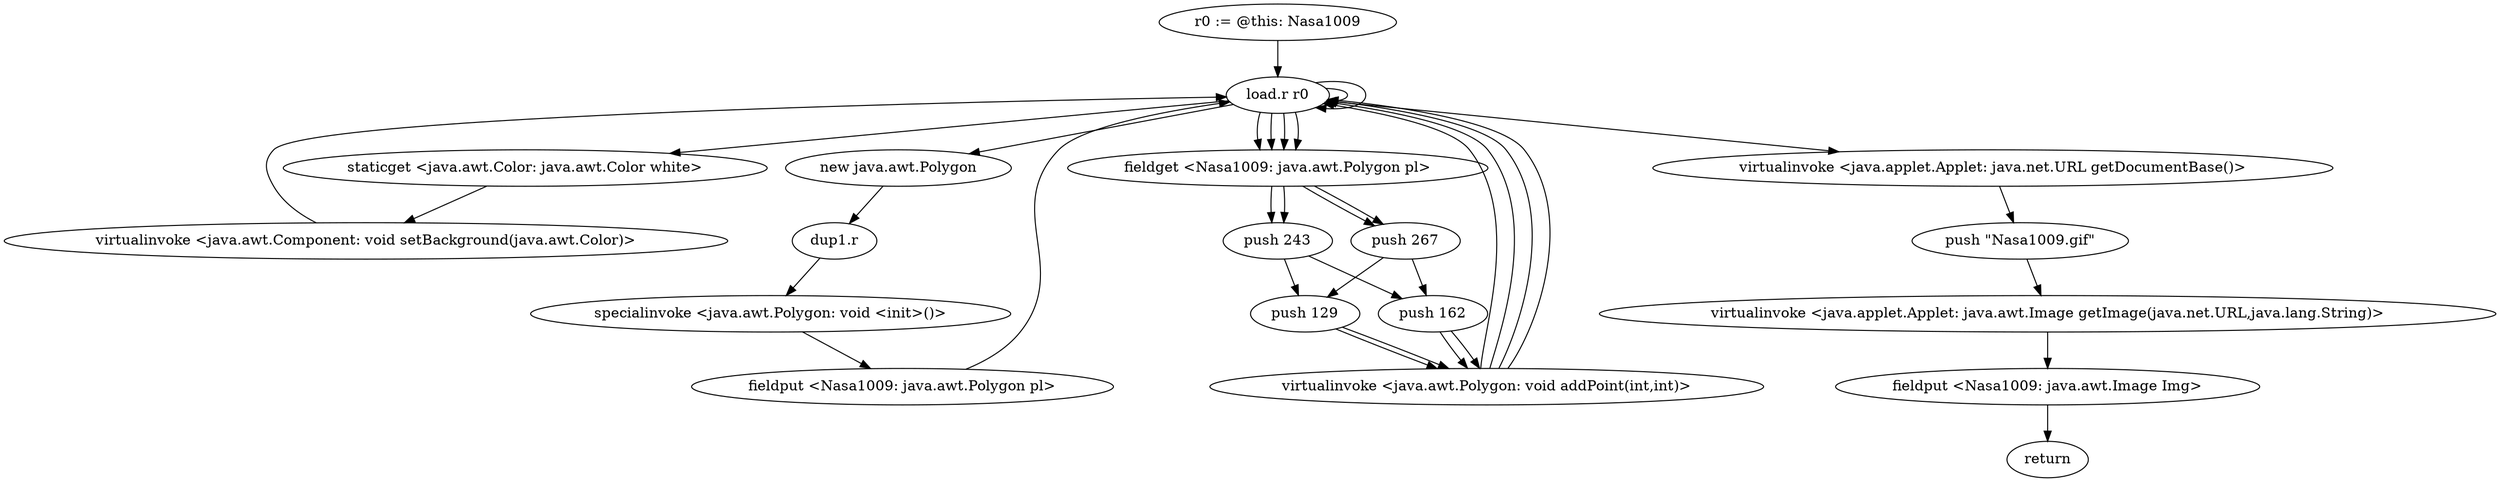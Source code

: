 digraph "" {
    "r0 := @this: Nasa1009"
    "load.r r0"
    "r0 := @this: Nasa1009"->"load.r r0";
    "staticget <java.awt.Color: java.awt.Color white>"
    "load.r r0"->"staticget <java.awt.Color: java.awt.Color white>";
    "virtualinvoke <java.awt.Component: void setBackground(java.awt.Color)>"
    "staticget <java.awt.Color: java.awt.Color white>"->"virtualinvoke <java.awt.Component: void setBackground(java.awt.Color)>";
    "virtualinvoke <java.awt.Component: void setBackground(java.awt.Color)>"->"load.r r0";
    "new java.awt.Polygon"
    "load.r r0"->"new java.awt.Polygon";
    "dup1.r"
    "new java.awt.Polygon"->"dup1.r";
    "specialinvoke <java.awt.Polygon: void <init>()>"
    "dup1.r"->"specialinvoke <java.awt.Polygon: void <init>()>";
    "fieldput <Nasa1009: java.awt.Polygon pl>"
    "specialinvoke <java.awt.Polygon: void <init>()>"->"fieldput <Nasa1009: java.awt.Polygon pl>";
    "fieldput <Nasa1009: java.awt.Polygon pl>"->"load.r r0";
    "fieldget <Nasa1009: java.awt.Polygon pl>"
    "load.r r0"->"fieldget <Nasa1009: java.awt.Polygon pl>";
    "push 243"
    "fieldget <Nasa1009: java.awt.Polygon pl>"->"push 243";
    "push 129"
    "push 243"->"push 129";
    "virtualinvoke <java.awt.Polygon: void addPoint(int,int)>"
    "push 129"->"virtualinvoke <java.awt.Polygon: void addPoint(int,int)>";
    "virtualinvoke <java.awt.Polygon: void addPoint(int,int)>"->"load.r r0";
    "load.r r0"->"fieldget <Nasa1009: java.awt.Polygon pl>";
    "push 267"
    "fieldget <Nasa1009: java.awt.Polygon pl>"->"push 267";
    "push 267"->"push 129";
    "push 129"->"virtualinvoke <java.awt.Polygon: void addPoint(int,int)>";
    "virtualinvoke <java.awt.Polygon: void addPoint(int,int)>"->"load.r r0";
    "load.r r0"->"fieldget <Nasa1009: java.awt.Polygon pl>";
    "fieldget <Nasa1009: java.awt.Polygon pl>"->"push 267";
    "push 162"
    "push 267"->"push 162";
    "push 162"->"virtualinvoke <java.awt.Polygon: void addPoint(int,int)>";
    "virtualinvoke <java.awt.Polygon: void addPoint(int,int)>"->"load.r r0";
    "load.r r0"->"fieldget <Nasa1009: java.awt.Polygon pl>";
    "fieldget <Nasa1009: java.awt.Polygon pl>"->"push 243";
    "push 243"->"push 162";
    "push 162"->"virtualinvoke <java.awt.Polygon: void addPoint(int,int)>";
    "virtualinvoke <java.awt.Polygon: void addPoint(int,int)>"->"load.r r0";
    "load.r r0"->"load.r r0";
    "load.r r0"->"load.r r0";
    "virtualinvoke <java.applet.Applet: java.net.URL getDocumentBase()>"
    "load.r r0"->"virtualinvoke <java.applet.Applet: java.net.URL getDocumentBase()>";
    "push \"Nasa1009.gif\""
    "virtualinvoke <java.applet.Applet: java.net.URL getDocumentBase()>"->"push \"Nasa1009.gif\"";
    "virtualinvoke <java.applet.Applet: java.awt.Image getImage(java.net.URL,java.lang.String)>"
    "push \"Nasa1009.gif\""->"virtualinvoke <java.applet.Applet: java.awt.Image getImage(java.net.URL,java.lang.String)>";
    "fieldput <Nasa1009: java.awt.Image Img>"
    "virtualinvoke <java.applet.Applet: java.awt.Image getImage(java.net.URL,java.lang.String)>"->"fieldput <Nasa1009: java.awt.Image Img>";
    "return"
    "fieldput <Nasa1009: java.awt.Image Img>"->"return";
}
